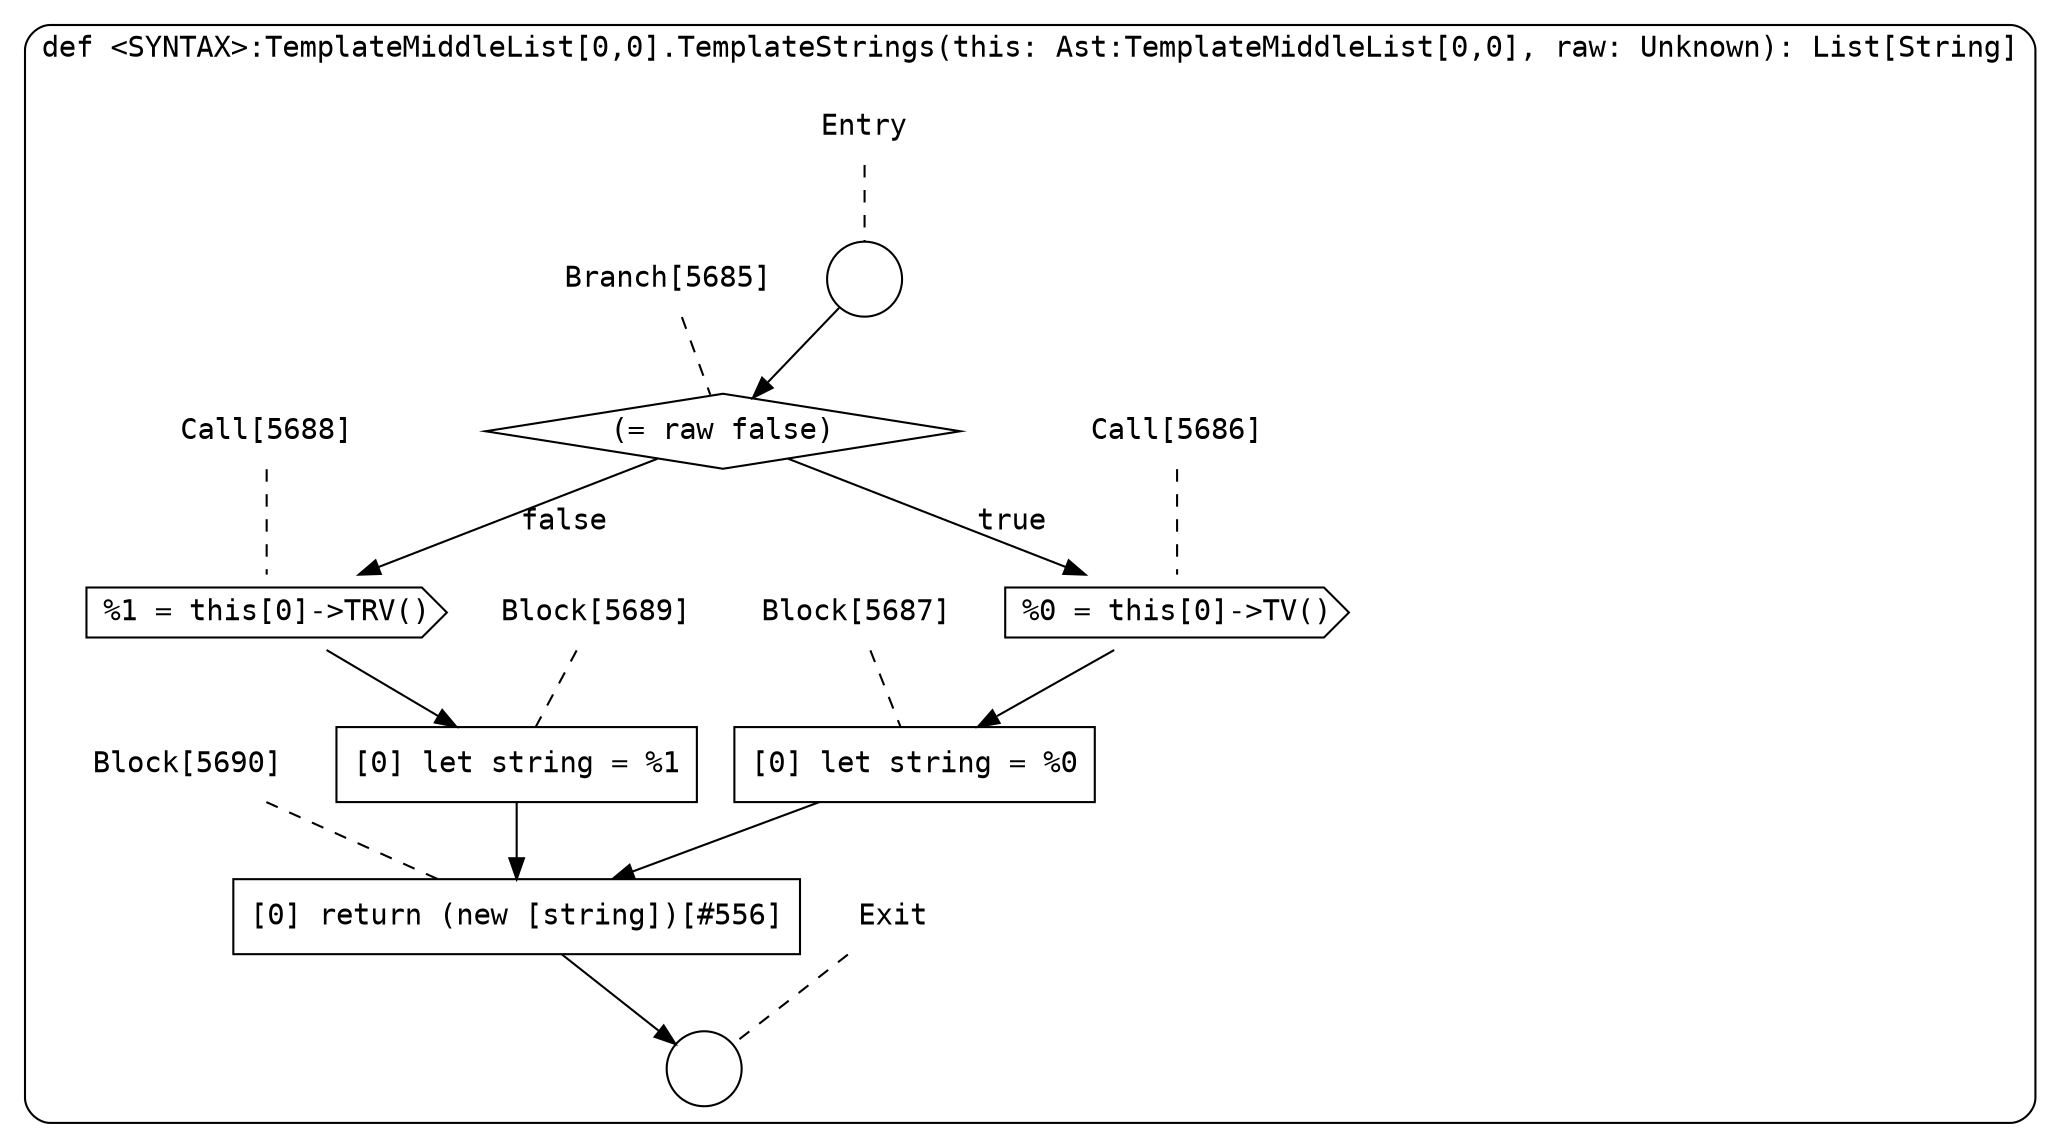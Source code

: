 digraph {
  graph [fontname = "Consolas"]
  node [fontname = "Consolas"]
  edge [fontname = "Consolas"]
  subgraph cluster1243 {
    label = "def <SYNTAX>:TemplateMiddleList[0,0].TemplateStrings(this: Ast:TemplateMiddleList[0,0], raw: Unknown): List[String]"
    style = rounded
    cluster1243_entry_name [shape=none, label=<<font color="black">Entry</font>>]
    cluster1243_entry_name -> cluster1243_entry [arrowhead=none, color="black", style=dashed]
    cluster1243_entry [shape=circle label=" " color="black" fillcolor="white" style=filled]
    cluster1243_entry -> node5685 [color="black"]
    cluster1243_exit_name [shape=none, label=<<font color="black">Exit</font>>]
    cluster1243_exit_name -> cluster1243_exit [arrowhead=none, color="black", style=dashed]
    cluster1243_exit [shape=circle label=" " color="black" fillcolor="white" style=filled]
    node5685_name [shape=none, label=<<font color="black">Branch[5685]</font>>]
    node5685_name -> node5685 [arrowhead=none, color="black", style=dashed]
    node5685 [shape=diamond, label=<<font color="black">(= raw false)</font>> color="black" fillcolor="white", style=filled]
    node5685 -> node5686 [label=<<font color="black">true</font>> color="black"]
    node5685 -> node5688 [label=<<font color="black">false</font>> color="black"]
    node5686_name [shape=none, label=<<font color="black">Call[5686]</font>>]
    node5686_name -> node5686 [arrowhead=none, color="black", style=dashed]
    node5686 [shape=cds, label=<<font color="black">%0 = this[0]-&gt;TV()</font>> color="black" fillcolor="white", style=filled]
    node5686 -> node5687 [color="black"]
    node5688_name [shape=none, label=<<font color="black">Call[5688]</font>>]
    node5688_name -> node5688 [arrowhead=none, color="black", style=dashed]
    node5688 [shape=cds, label=<<font color="black">%1 = this[0]-&gt;TRV()</font>> color="black" fillcolor="white", style=filled]
    node5688 -> node5689 [color="black"]
    node5687_name [shape=none, label=<<font color="black">Block[5687]</font>>]
    node5687_name -> node5687 [arrowhead=none, color="black", style=dashed]
    node5687 [shape=box, label=<<font color="black">[0] let string = %0<BR ALIGN="LEFT"/></font>> color="black" fillcolor="white", style=filled]
    node5687 -> node5690 [color="black"]
    node5689_name [shape=none, label=<<font color="black">Block[5689]</font>>]
    node5689_name -> node5689 [arrowhead=none, color="black", style=dashed]
    node5689 [shape=box, label=<<font color="black">[0] let string = %1<BR ALIGN="LEFT"/></font>> color="black" fillcolor="white", style=filled]
    node5689 -> node5690 [color="black"]
    node5690_name [shape=none, label=<<font color="black">Block[5690]</font>>]
    node5690_name -> node5690 [arrowhead=none, color="black", style=dashed]
    node5690 [shape=box, label=<<font color="black">[0] return (new [string])[#556]<BR ALIGN="LEFT"/></font>> color="black" fillcolor="white", style=filled]
    node5690 -> cluster1243_exit [color="black"]
  }
}